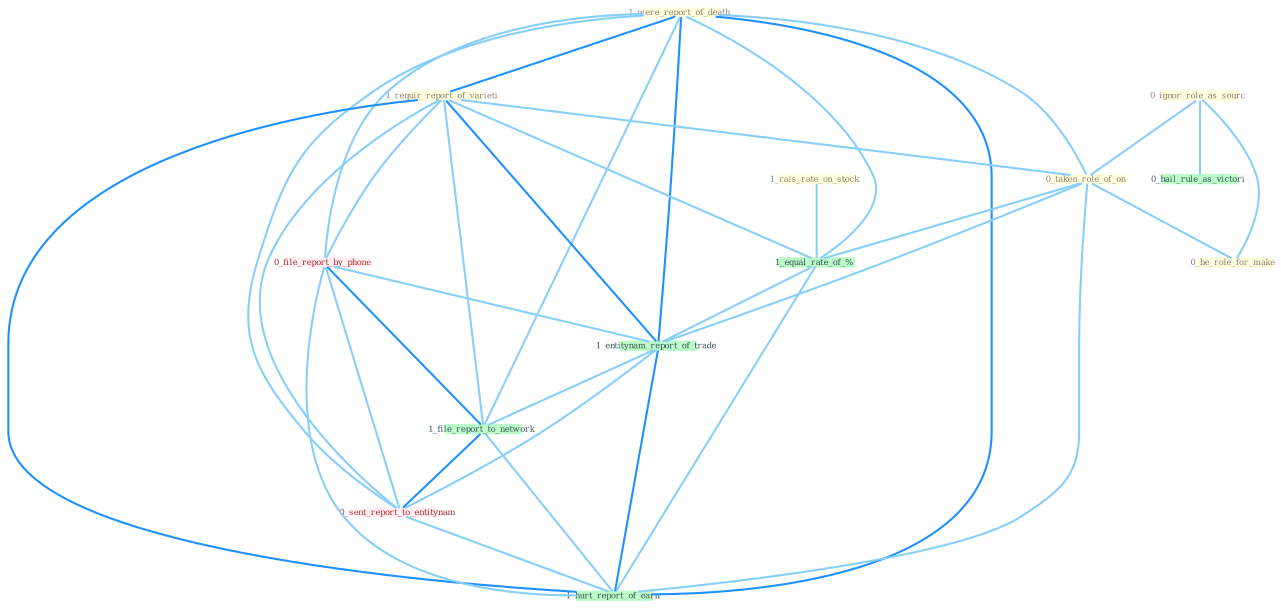 Graph G{ 
    node
    [shape=polygon,style=filled,width=.5,height=.06,color="#BDFCC9",fixedsize=true,fontsize=4,
    fontcolor="#2f4f4f"];
    {node
    [color="#ffffe0", fontcolor="#8b7d6b"] "1_were_report_of_death " "0_ignor_role_as_sourc " "1_rais_rate_on_stock " "1_requir_report_of_varieti " "0_taken_role_of_on " "0_be_role_for_make "}
{node [color="#fff0f5", fontcolor="#b22222"] "0_file_report_by_phone " "0_sent_report_to_entitynam "}
edge [color="#B0E2FF"];

	"1_were_report_of_death " -- "1_requir_report_of_varieti " [w="2", color="#1e90ff" , len=0.8];
	"1_were_report_of_death " -- "0_taken_role_of_on " [w="1", color="#87cefa" ];
	"1_were_report_of_death " -- "0_file_report_by_phone " [w="1", color="#87cefa" ];
	"1_were_report_of_death " -- "1_equal_rate_of_% " [w="1", color="#87cefa" ];
	"1_were_report_of_death " -- "1_entitynam_report_of_trade " [w="2", color="#1e90ff" , len=0.8];
	"1_were_report_of_death " -- "1_file_report_to_network " [w="1", color="#87cefa" ];
	"1_were_report_of_death " -- "0_sent_report_to_entitynam " [w="1", color="#87cefa" ];
	"1_were_report_of_death " -- "1_hurt_report_of_earn " [w="2", color="#1e90ff" , len=0.8];
	"0_ignor_role_as_sourc " -- "0_taken_role_of_on " [w="1", color="#87cefa" ];
	"0_ignor_role_as_sourc " -- "0_be_role_for_make " [w="1", color="#87cefa" ];
	"0_ignor_role_as_sourc " -- "0_hail_rule_as_victori " [w="1", color="#87cefa" ];
	"1_rais_rate_on_stock " -- "1_equal_rate_of_% " [w="1", color="#87cefa" ];
	"1_requir_report_of_varieti " -- "0_taken_role_of_on " [w="1", color="#87cefa" ];
	"1_requir_report_of_varieti " -- "0_file_report_by_phone " [w="1", color="#87cefa" ];
	"1_requir_report_of_varieti " -- "1_equal_rate_of_% " [w="1", color="#87cefa" ];
	"1_requir_report_of_varieti " -- "1_entitynam_report_of_trade " [w="2", color="#1e90ff" , len=0.8];
	"1_requir_report_of_varieti " -- "1_file_report_to_network " [w="1", color="#87cefa" ];
	"1_requir_report_of_varieti " -- "0_sent_report_to_entitynam " [w="1", color="#87cefa" ];
	"1_requir_report_of_varieti " -- "1_hurt_report_of_earn " [w="2", color="#1e90ff" , len=0.8];
	"0_taken_role_of_on " -- "0_be_role_for_make " [w="1", color="#87cefa" ];
	"0_taken_role_of_on " -- "1_equal_rate_of_% " [w="1", color="#87cefa" ];
	"0_taken_role_of_on " -- "1_entitynam_report_of_trade " [w="1", color="#87cefa" ];
	"0_taken_role_of_on " -- "1_hurt_report_of_earn " [w="1", color="#87cefa" ];
	"0_file_report_by_phone " -- "1_entitynam_report_of_trade " [w="1", color="#87cefa" ];
	"0_file_report_by_phone " -- "1_file_report_to_network " [w="2", color="#1e90ff" , len=0.8];
	"0_file_report_by_phone " -- "0_sent_report_to_entitynam " [w="1", color="#87cefa" ];
	"0_file_report_by_phone " -- "1_hurt_report_of_earn " [w="1", color="#87cefa" ];
	"1_equal_rate_of_% " -- "1_entitynam_report_of_trade " [w="1", color="#87cefa" ];
	"1_equal_rate_of_% " -- "1_hurt_report_of_earn " [w="1", color="#87cefa" ];
	"1_entitynam_report_of_trade " -- "1_file_report_to_network " [w="1", color="#87cefa" ];
	"1_entitynam_report_of_trade " -- "0_sent_report_to_entitynam " [w="1", color="#87cefa" ];
	"1_entitynam_report_of_trade " -- "1_hurt_report_of_earn " [w="2", color="#1e90ff" , len=0.8];
	"1_file_report_to_network " -- "0_sent_report_to_entitynam " [w="2", color="#1e90ff" , len=0.8];
	"1_file_report_to_network " -- "1_hurt_report_of_earn " [w="1", color="#87cefa" ];
	"0_sent_report_to_entitynam " -- "1_hurt_report_of_earn " [w="1", color="#87cefa" ];
}